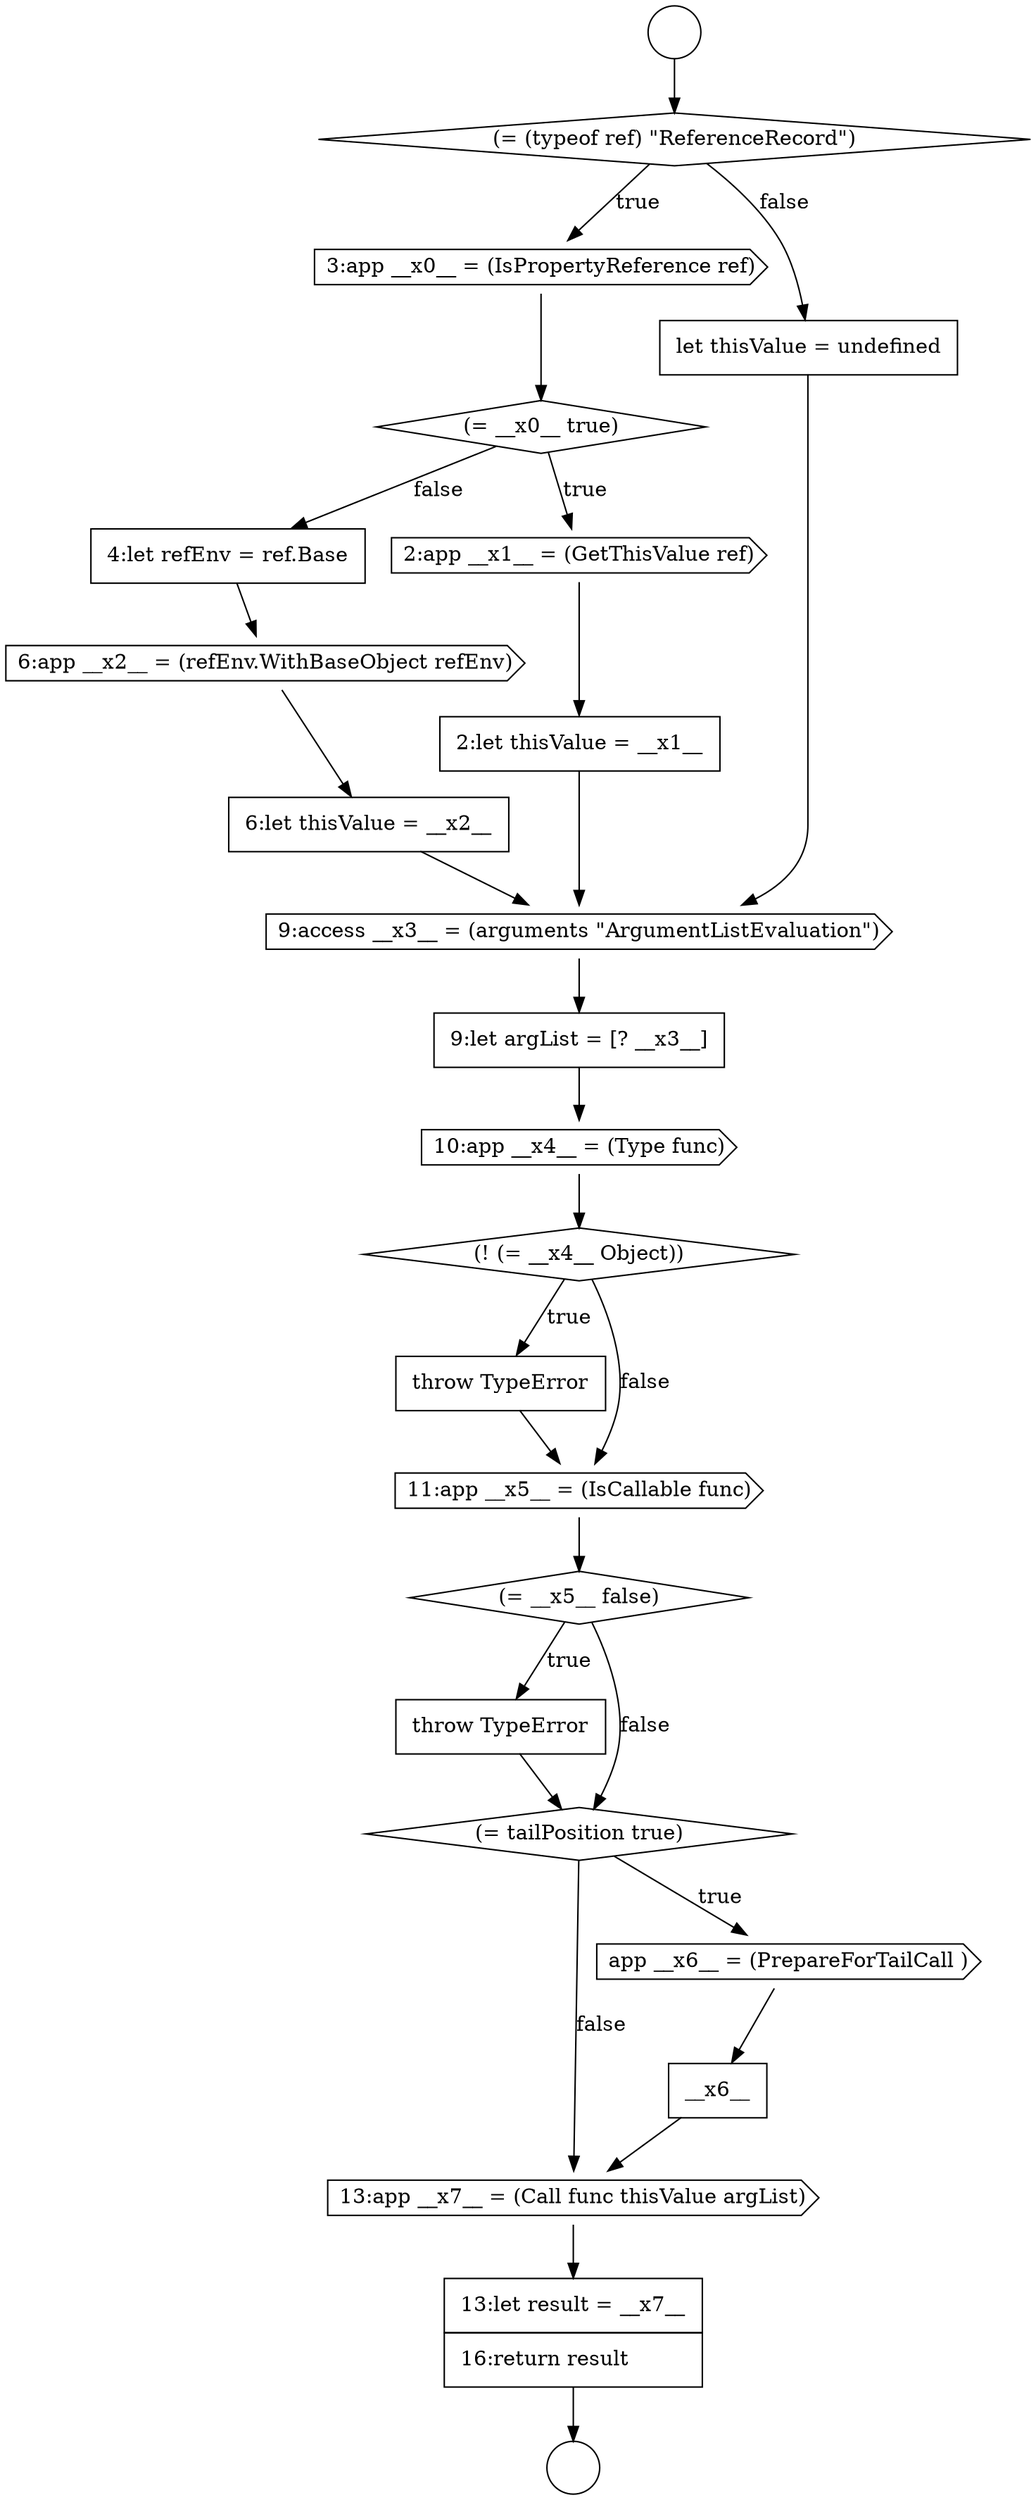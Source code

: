 digraph {
  node4665 [shape=cds, label=<<font color="black">9:access __x3__ = (arguments &quot;ArgumentListEvaluation&quot;)</font>> color="black" fillcolor="white" style=filled]
  node4654 [shape=circle label=" " color="black" fillcolor="white" style=filled]
  node4660 [shape=none, margin=0, label=<<font color="black">
    <table border="0" cellborder="1" cellspacing="0" cellpadding="10">
      <tr><td align="left">2:let thisValue = __x1__</td></tr>
    </table>
  </font>> color="black" fillcolor="white" style=filled]
  node4661 [shape=none, margin=0, label=<<font color="black">
    <table border="0" cellborder="1" cellspacing="0" cellpadding="10">
      <tr><td align="left">4:let refEnv = ref.Base</td></tr>
    </table>
  </font>> color="black" fillcolor="white" style=filled]
  node4668 [shape=diamond, label=<<font color="black">(! (= __x4__ Object))</font>> color="black" fillcolor="white" style=filled]
  node4676 [shape=cds, label=<<font color="black">13:app __x7__ = (Call func thisValue argList)</font>> color="black" fillcolor="white" style=filled]
  node4657 [shape=cds, label=<<font color="black">3:app __x0__ = (IsPropertyReference ref)</font>> color="black" fillcolor="white" style=filled]
  node4672 [shape=none, margin=0, label=<<font color="black">
    <table border="0" cellborder="1" cellspacing="0" cellpadding="10">
      <tr><td align="left">throw TypeError</td></tr>
    </table>
  </font>> color="black" fillcolor="white" style=filled]
  node4667 [shape=cds, label=<<font color="black">10:app __x4__ = (Type func)</font>> color="black" fillcolor="white" style=filled]
  node4671 [shape=diamond, label=<<font color="black">(= __x5__ false)</font>> color="black" fillcolor="white" style=filled]
  node4656 [shape=diamond, label=<<font color="black">(= (typeof ref) &quot;ReferenceRecord&quot;)</font>> color="black" fillcolor="white" style=filled]
  node4666 [shape=none, margin=0, label=<<font color="black">
    <table border="0" cellborder="1" cellspacing="0" cellpadding="10">
      <tr><td align="left">9:let argList = [? __x3__]</td></tr>
    </table>
  </font>> color="black" fillcolor="white" style=filled]
  node4655 [shape=circle label=" " color="black" fillcolor="white" style=filled]
  node4664 [shape=none, margin=0, label=<<font color="black">
    <table border="0" cellborder="1" cellspacing="0" cellpadding="10">
      <tr><td align="left">let thisValue = undefined</td></tr>
    </table>
  </font>> color="black" fillcolor="white" style=filled]
  node4675 [shape=none, margin=0, label=<<font color="black">
    <table border="0" cellborder="1" cellspacing="0" cellpadding="10">
      <tr><td align="left">__x6__</td></tr>
    </table>
  </font>> color="black" fillcolor="white" style=filled]
  node4669 [shape=none, margin=0, label=<<font color="black">
    <table border="0" cellborder="1" cellspacing="0" cellpadding="10">
      <tr><td align="left">throw TypeError</td></tr>
    </table>
  </font>> color="black" fillcolor="white" style=filled]
  node4662 [shape=cds, label=<<font color="black">6:app __x2__ = (refEnv.WithBaseObject refEnv)</font>> color="black" fillcolor="white" style=filled]
  node4677 [shape=none, margin=0, label=<<font color="black">
    <table border="0" cellborder="1" cellspacing="0" cellpadding="10">
      <tr><td align="left">13:let result = __x7__</td></tr>
      <tr><td align="left">16:return result</td></tr>
    </table>
  </font>> color="black" fillcolor="white" style=filled]
  node4658 [shape=diamond, label=<<font color="black">(= __x0__ true)</font>> color="black" fillcolor="white" style=filled]
  node4673 [shape=diamond, label=<<font color="black">(= tailPosition true)</font>> color="black" fillcolor="white" style=filled]
  node4670 [shape=cds, label=<<font color="black">11:app __x5__ = (IsCallable func)</font>> color="black" fillcolor="white" style=filled]
  node4663 [shape=none, margin=0, label=<<font color="black">
    <table border="0" cellborder="1" cellspacing="0" cellpadding="10">
      <tr><td align="left">6:let thisValue = __x2__</td></tr>
    </table>
  </font>> color="black" fillcolor="white" style=filled]
  node4659 [shape=cds, label=<<font color="black">2:app __x1__ = (GetThisValue ref)</font>> color="black" fillcolor="white" style=filled]
  node4674 [shape=cds, label=<<font color="black">app __x6__ = (PrepareForTailCall )</font>> color="black" fillcolor="white" style=filled]
  node4665 -> node4666 [ color="black"]
  node4659 -> node4660 [ color="black"]
  node4662 -> node4663 [ color="black"]
  node4667 -> node4668 [ color="black"]
  node4677 -> node4655 [ color="black"]
  node4654 -> node4656 [ color="black"]
  node4656 -> node4657 [label=<<font color="black">true</font>> color="black"]
  node4656 -> node4664 [label=<<font color="black">false</font>> color="black"]
  node4672 -> node4673 [ color="black"]
  node4676 -> node4677 [ color="black"]
  node4668 -> node4669 [label=<<font color="black">true</font>> color="black"]
  node4668 -> node4670 [label=<<font color="black">false</font>> color="black"]
  node4666 -> node4667 [ color="black"]
  node4674 -> node4675 [ color="black"]
  node4664 -> node4665 [ color="black"]
  node4660 -> node4665 [ color="black"]
  node4658 -> node4659 [label=<<font color="black">true</font>> color="black"]
  node4658 -> node4661 [label=<<font color="black">false</font>> color="black"]
  node4661 -> node4662 [ color="black"]
  node4671 -> node4672 [label=<<font color="black">true</font>> color="black"]
  node4671 -> node4673 [label=<<font color="black">false</font>> color="black"]
  node4673 -> node4674 [label=<<font color="black">true</font>> color="black"]
  node4673 -> node4676 [label=<<font color="black">false</font>> color="black"]
  node4663 -> node4665 [ color="black"]
  node4669 -> node4670 [ color="black"]
  node4670 -> node4671 [ color="black"]
  node4675 -> node4676 [ color="black"]
  node4657 -> node4658 [ color="black"]
}
